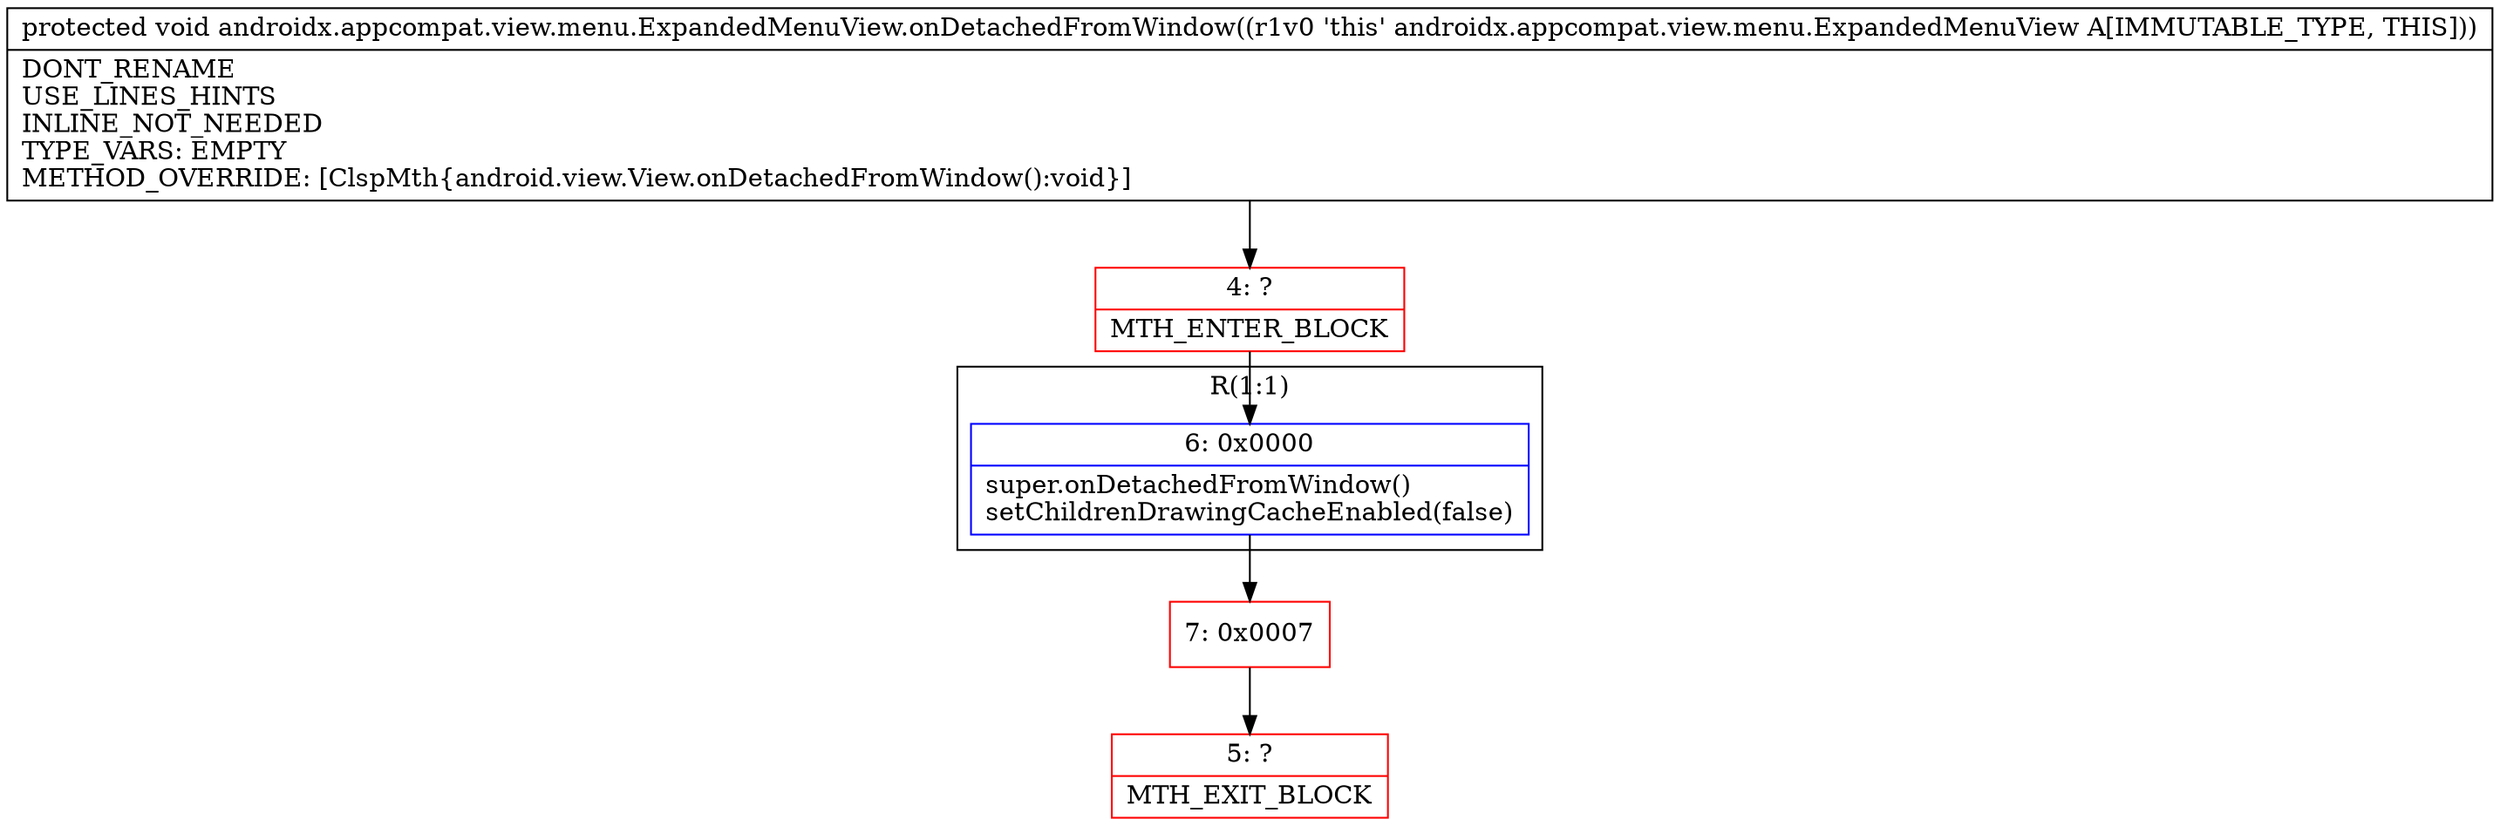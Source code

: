 digraph "CFG forandroidx.appcompat.view.menu.ExpandedMenuView.onDetachedFromWindow()V" {
subgraph cluster_Region_754810722 {
label = "R(1:1)";
node [shape=record,color=blue];
Node_6 [shape=record,label="{6\:\ 0x0000|super.onDetachedFromWindow()\lsetChildrenDrawingCacheEnabled(false)\l}"];
}
Node_4 [shape=record,color=red,label="{4\:\ ?|MTH_ENTER_BLOCK\l}"];
Node_7 [shape=record,color=red,label="{7\:\ 0x0007}"];
Node_5 [shape=record,color=red,label="{5\:\ ?|MTH_EXIT_BLOCK\l}"];
MethodNode[shape=record,label="{protected void androidx.appcompat.view.menu.ExpandedMenuView.onDetachedFromWindow((r1v0 'this' androidx.appcompat.view.menu.ExpandedMenuView A[IMMUTABLE_TYPE, THIS]))  | DONT_RENAME\lUSE_LINES_HINTS\lINLINE_NOT_NEEDED\lTYPE_VARS: EMPTY\lMETHOD_OVERRIDE: [ClspMth\{android.view.View.onDetachedFromWindow():void\}]\l}"];
MethodNode -> Node_4;Node_6 -> Node_7;
Node_4 -> Node_6;
Node_7 -> Node_5;
}


